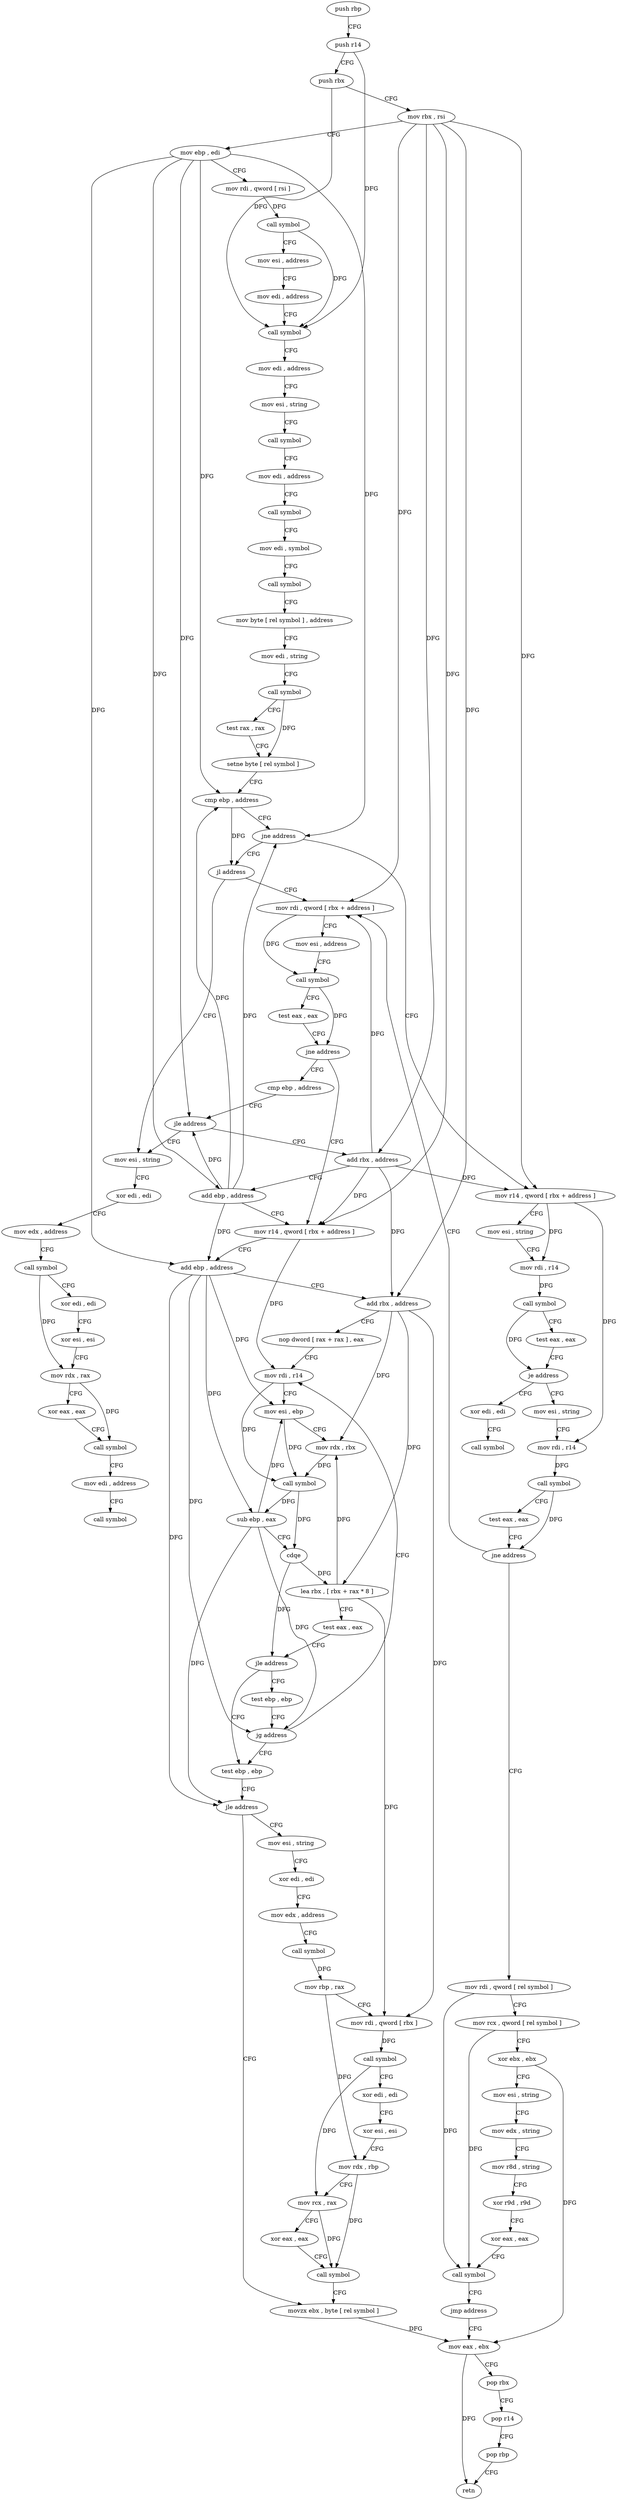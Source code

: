 digraph "func" {
"4200736" [label = "push rbp" ]
"4200737" [label = "push r14" ]
"4200739" [label = "push rbx" ]
"4200740" [label = "mov rbx , rsi" ]
"4200743" [label = "mov ebp , edi" ]
"4200745" [label = "mov rdi , qword [ rsi ]" ]
"4200748" [label = "call symbol" ]
"4200753" [label = "mov esi , address" ]
"4200758" [label = "mov edi , address" ]
"4200763" [label = "call symbol" ]
"4200768" [label = "mov edi , address" ]
"4200773" [label = "mov esi , string" ]
"4200778" [label = "call symbol" ]
"4200783" [label = "mov edi , address" ]
"4200788" [label = "call symbol" ]
"4200793" [label = "mov edi , symbol" ]
"4200798" [label = "call symbol" ]
"4200803" [label = "mov byte [ rel symbol ] , address" ]
"4200810" [label = "mov edi , string" ]
"4200815" [label = "call symbol" ]
"4200820" [label = "test rax , rax" ]
"4200823" [label = "setne byte [ rel symbol ]" ]
"4200830" [label = "cmp ebp , address" ]
"4200833" [label = "jne address" ]
"4200924" [label = "jl address" ]
"4200835" [label = "mov r14 , qword [ rbx + address ]" ]
"4201068" [label = "mov esi , string" ]
"4200930" [label = "mov rdi , qword [ rbx + address ]" ]
"4200839" [label = "mov esi , string" ]
"4200844" [label = "mov rdi , r14" ]
"4200847" [label = "call symbol" ]
"4200852" [label = "test eax , eax" ]
"4200854" [label = "je address" ]
"4201109" [label = "xor edi , edi" ]
"4200860" [label = "mov esi , string" ]
"4201073" [label = "xor edi , edi" ]
"4201075" [label = "mov edx , address" ]
"4201080" [label = "call symbol" ]
"4201085" [label = "xor edi , edi" ]
"4201087" [label = "xor esi , esi" ]
"4201089" [label = "mov rdx , rax" ]
"4201092" [label = "xor eax , eax" ]
"4201094" [label = "call symbol" ]
"4201099" [label = "mov edi , address" ]
"4201104" [label = "call symbol" ]
"4200934" [label = "mov esi , address" ]
"4200939" [label = "call symbol" ]
"4200944" [label = "test eax , eax" ]
"4200946" [label = "jne address" ]
"4200960" [label = "mov r14 , qword [ rbx + address ]" ]
"4200948" [label = "cmp ebp , address" ]
"4201111" [label = "call symbol" ]
"4200865" [label = "mov rdi , r14" ]
"4200868" [label = "call symbol" ]
"4200873" [label = "test eax , eax" ]
"4200875" [label = "jne address" ]
"4200877" [label = "mov rdi , qword [ rel symbol ]" ]
"4200964" [label = "add ebp , address" ]
"4200967" [label = "add rbx , address" ]
"4200971" [label = "nop dword [ rax + rax ] , eax" ]
"4200976" [label = "mov rdi , r14" ]
"4200951" [label = "jle address" ]
"4200953" [label = "add rbx , address" ]
"4200884" [label = "mov rcx , qword [ rel symbol ]" ]
"4200891" [label = "xor ebx , ebx" ]
"4200893" [label = "mov esi , string" ]
"4200898" [label = "mov edx , string" ]
"4200903" [label = "mov r8d , string" ]
"4200909" [label = "xor r9d , r9d" ]
"4200912" [label = "xor eax , eax" ]
"4200914" [label = "call symbol" ]
"4200919" [label = "jmp address" ]
"4201061" [label = "mov eax , ebx" ]
"4201005" [label = "test ebp , ebp" ]
"4201007" [label = "jle address" ]
"4201054" [label = "movzx ebx , byte [ rel symbol ]" ]
"4201009" [label = "mov esi , string" ]
"4201001" [label = "test ebp , ebp" ]
"4201003" [label = "jg address" ]
"4200957" [label = "add ebp , address" ]
"4201063" [label = "pop rbx" ]
"4201064" [label = "pop r14" ]
"4201066" [label = "pop rbp" ]
"4201067" [label = "retn" ]
"4201014" [label = "xor edi , edi" ]
"4201016" [label = "mov edx , address" ]
"4201021" [label = "call symbol" ]
"4201026" [label = "mov rbp , rax" ]
"4201029" [label = "mov rdi , qword [ rbx ]" ]
"4201032" [label = "call symbol" ]
"4201037" [label = "xor edi , edi" ]
"4201039" [label = "xor esi , esi" ]
"4201041" [label = "mov rdx , rbp" ]
"4201044" [label = "mov rcx , rax" ]
"4201047" [label = "xor eax , eax" ]
"4201049" [label = "call symbol" ]
"4200979" [label = "mov esi , ebp" ]
"4200981" [label = "mov rdx , rbx" ]
"4200984" [label = "call symbol" ]
"4200989" [label = "sub ebp , eax" ]
"4200991" [label = "cdqe" ]
"4200993" [label = "lea rbx , [ rbx + rax * 8 ]" ]
"4200997" [label = "test eax , eax" ]
"4200999" [label = "jle address" ]
"4200736" -> "4200737" [ label = "CFG" ]
"4200737" -> "4200739" [ label = "CFG" ]
"4200737" -> "4200763" [ label = "DFG" ]
"4200739" -> "4200740" [ label = "CFG" ]
"4200739" -> "4200763" [ label = "DFG" ]
"4200740" -> "4200743" [ label = "CFG" ]
"4200740" -> "4200835" [ label = "DFG" ]
"4200740" -> "4200930" [ label = "DFG" ]
"4200740" -> "4200960" [ label = "DFG" ]
"4200740" -> "4200967" [ label = "DFG" ]
"4200740" -> "4200953" [ label = "DFG" ]
"4200743" -> "4200745" [ label = "CFG" ]
"4200743" -> "4200830" [ label = "DFG" ]
"4200743" -> "4200833" [ label = "DFG" ]
"4200743" -> "4200964" [ label = "DFG" ]
"4200743" -> "4200951" [ label = "DFG" ]
"4200743" -> "4200957" [ label = "DFG" ]
"4200745" -> "4200748" [ label = "DFG" ]
"4200748" -> "4200753" [ label = "CFG" ]
"4200748" -> "4200763" [ label = "DFG" ]
"4200753" -> "4200758" [ label = "CFG" ]
"4200758" -> "4200763" [ label = "CFG" ]
"4200763" -> "4200768" [ label = "CFG" ]
"4200768" -> "4200773" [ label = "CFG" ]
"4200773" -> "4200778" [ label = "CFG" ]
"4200778" -> "4200783" [ label = "CFG" ]
"4200783" -> "4200788" [ label = "CFG" ]
"4200788" -> "4200793" [ label = "CFG" ]
"4200793" -> "4200798" [ label = "CFG" ]
"4200798" -> "4200803" [ label = "CFG" ]
"4200803" -> "4200810" [ label = "CFG" ]
"4200810" -> "4200815" [ label = "CFG" ]
"4200815" -> "4200820" [ label = "CFG" ]
"4200815" -> "4200823" [ label = "DFG" ]
"4200820" -> "4200823" [ label = "CFG" ]
"4200823" -> "4200830" [ label = "CFG" ]
"4200830" -> "4200833" [ label = "CFG" ]
"4200830" -> "4200924" [ label = "DFG" ]
"4200833" -> "4200924" [ label = "CFG" ]
"4200833" -> "4200835" [ label = "CFG" ]
"4200924" -> "4201068" [ label = "CFG" ]
"4200924" -> "4200930" [ label = "CFG" ]
"4200835" -> "4200839" [ label = "CFG" ]
"4200835" -> "4200844" [ label = "DFG" ]
"4200835" -> "4200865" [ label = "DFG" ]
"4201068" -> "4201073" [ label = "CFG" ]
"4200930" -> "4200934" [ label = "CFG" ]
"4200930" -> "4200939" [ label = "DFG" ]
"4200839" -> "4200844" [ label = "CFG" ]
"4200844" -> "4200847" [ label = "DFG" ]
"4200847" -> "4200852" [ label = "CFG" ]
"4200847" -> "4200854" [ label = "DFG" ]
"4200852" -> "4200854" [ label = "CFG" ]
"4200854" -> "4201109" [ label = "CFG" ]
"4200854" -> "4200860" [ label = "CFG" ]
"4201109" -> "4201111" [ label = "CFG" ]
"4200860" -> "4200865" [ label = "CFG" ]
"4201073" -> "4201075" [ label = "CFG" ]
"4201075" -> "4201080" [ label = "CFG" ]
"4201080" -> "4201085" [ label = "CFG" ]
"4201080" -> "4201089" [ label = "DFG" ]
"4201085" -> "4201087" [ label = "CFG" ]
"4201087" -> "4201089" [ label = "CFG" ]
"4201089" -> "4201092" [ label = "CFG" ]
"4201089" -> "4201094" [ label = "DFG" ]
"4201092" -> "4201094" [ label = "CFG" ]
"4201094" -> "4201099" [ label = "CFG" ]
"4201099" -> "4201104" [ label = "CFG" ]
"4200934" -> "4200939" [ label = "CFG" ]
"4200939" -> "4200944" [ label = "CFG" ]
"4200939" -> "4200946" [ label = "DFG" ]
"4200944" -> "4200946" [ label = "CFG" ]
"4200946" -> "4200960" [ label = "CFG" ]
"4200946" -> "4200948" [ label = "CFG" ]
"4200960" -> "4200964" [ label = "CFG" ]
"4200960" -> "4200976" [ label = "DFG" ]
"4200948" -> "4200951" [ label = "CFG" ]
"4200865" -> "4200868" [ label = "DFG" ]
"4200868" -> "4200873" [ label = "CFG" ]
"4200868" -> "4200875" [ label = "DFG" ]
"4200873" -> "4200875" [ label = "CFG" ]
"4200875" -> "4200930" [ label = "CFG" ]
"4200875" -> "4200877" [ label = "CFG" ]
"4200877" -> "4200884" [ label = "CFG" ]
"4200877" -> "4200914" [ label = "DFG" ]
"4200964" -> "4200967" [ label = "CFG" ]
"4200964" -> "4200979" [ label = "DFG" ]
"4200964" -> "4200989" [ label = "DFG" ]
"4200964" -> "4201007" [ label = "DFG" ]
"4200964" -> "4201003" [ label = "DFG" ]
"4200967" -> "4200971" [ label = "CFG" ]
"4200967" -> "4200981" [ label = "DFG" ]
"4200967" -> "4200993" [ label = "DFG" ]
"4200967" -> "4201029" [ label = "DFG" ]
"4200971" -> "4200976" [ label = "CFG" ]
"4200976" -> "4200979" [ label = "CFG" ]
"4200976" -> "4200984" [ label = "DFG" ]
"4200951" -> "4201068" [ label = "CFG" ]
"4200951" -> "4200953" [ label = "CFG" ]
"4200953" -> "4200957" [ label = "CFG" ]
"4200953" -> "4200835" [ label = "DFG" ]
"4200953" -> "4200930" [ label = "DFG" ]
"4200953" -> "4200960" [ label = "DFG" ]
"4200953" -> "4200967" [ label = "DFG" ]
"4200884" -> "4200891" [ label = "CFG" ]
"4200884" -> "4200914" [ label = "DFG" ]
"4200891" -> "4200893" [ label = "CFG" ]
"4200891" -> "4201061" [ label = "DFG" ]
"4200893" -> "4200898" [ label = "CFG" ]
"4200898" -> "4200903" [ label = "CFG" ]
"4200903" -> "4200909" [ label = "CFG" ]
"4200909" -> "4200912" [ label = "CFG" ]
"4200912" -> "4200914" [ label = "CFG" ]
"4200914" -> "4200919" [ label = "CFG" ]
"4200919" -> "4201061" [ label = "CFG" ]
"4201061" -> "4201063" [ label = "CFG" ]
"4201061" -> "4201067" [ label = "DFG" ]
"4201005" -> "4201007" [ label = "CFG" ]
"4201007" -> "4201054" [ label = "CFG" ]
"4201007" -> "4201009" [ label = "CFG" ]
"4201054" -> "4201061" [ label = "DFG" ]
"4201009" -> "4201014" [ label = "CFG" ]
"4201001" -> "4201003" [ label = "CFG" ]
"4201003" -> "4200976" [ label = "CFG" ]
"4201003" -> "4201005" [ label = "CFG" ]
"4200957" -> "4200960" [ label = "CFG" ]
"4200957" -> "4200830" [ label = "DFG" ]
"4200957" -> "4200833" [ label = "DFG" ]
"4200957" -> "4200964" [ label = "DFG" ]
"4200957" -> "4200951" [ label = "DFG" ]
"4201063" -> "4201064" [ label = "CFG" ]
"4201064" -> "4201066" [ label = "CFG" ]
"4201066" -> "4201067" [ label = "CFG" ]
"4201014" -> "4201016" [ label = "CFG" ]
"4201016" -> "4201021" [ label = "CFG" ]
"4201021" -> "4201026" [ label = "DFG" ]
"4201026" -> "4201029" [ label = "CFG" ]
"4201026" -> "4201041" [ label = "DFG" ]
"4201029" -> "4201032" [ label = "DFG" ]
"4201032" -> "4201037" [ label = "CFG" ]
"4201032" -> "4201044" [ label = "DFG" ]
"4201037" -> "4201039" [ label = "CFG" ]
"4201039" -> "4201041" [ label = "CFG" ]
"4201041" -> "4201044" [ label = "CFG" ]
"4201041" -> "4201049" [ label = "DFG" ]
"4201044" -> "4201047" [ label = "CFG" ]
"4201044" -> "4201049" [ label = "DFG" ]
"4201047" -> "4201049" [ label = "CFG" ]
"4201049" -> "4201054" [ label = "CFG" ]
"4200979" -> "4200981" [ label = "CFG" ]
"4200979" -> "4200984" [ label = "DFG" ]
"4200981" -> "4200984" [ label = "DFG" ]
"4200984" -> "4200989" [ label = "DFG" ]
"4200984" -> "4200991" [ label = "DFG" ]
"4200989" -> "4200991" [ label = "CFG" ]
"4200989" -> "4200979" [ label = "DFG" ]
"4200989" -> "4201007" [ label = "DFG" ]
"4200989" -> "4201003" [ label = "DFG" ]
"4200991" -> "4200993" [ label = "DFG" ]
"4200991" -> "4200999" [ label = "DFG" ]
"4200993" -> "4200997" [ label = "CFG" ]
"4200993" -> "4200981" [ label = "DFG" ]
"4200993" -> "4201029" [ label = "DFG" ]
"4200997" -> "4200999" [ label = "CFG" ]
"4200999" -> "4201005" [ label = "CFG" ]
"4200999" -> "4201001" [ label = "CFG" ]
}

